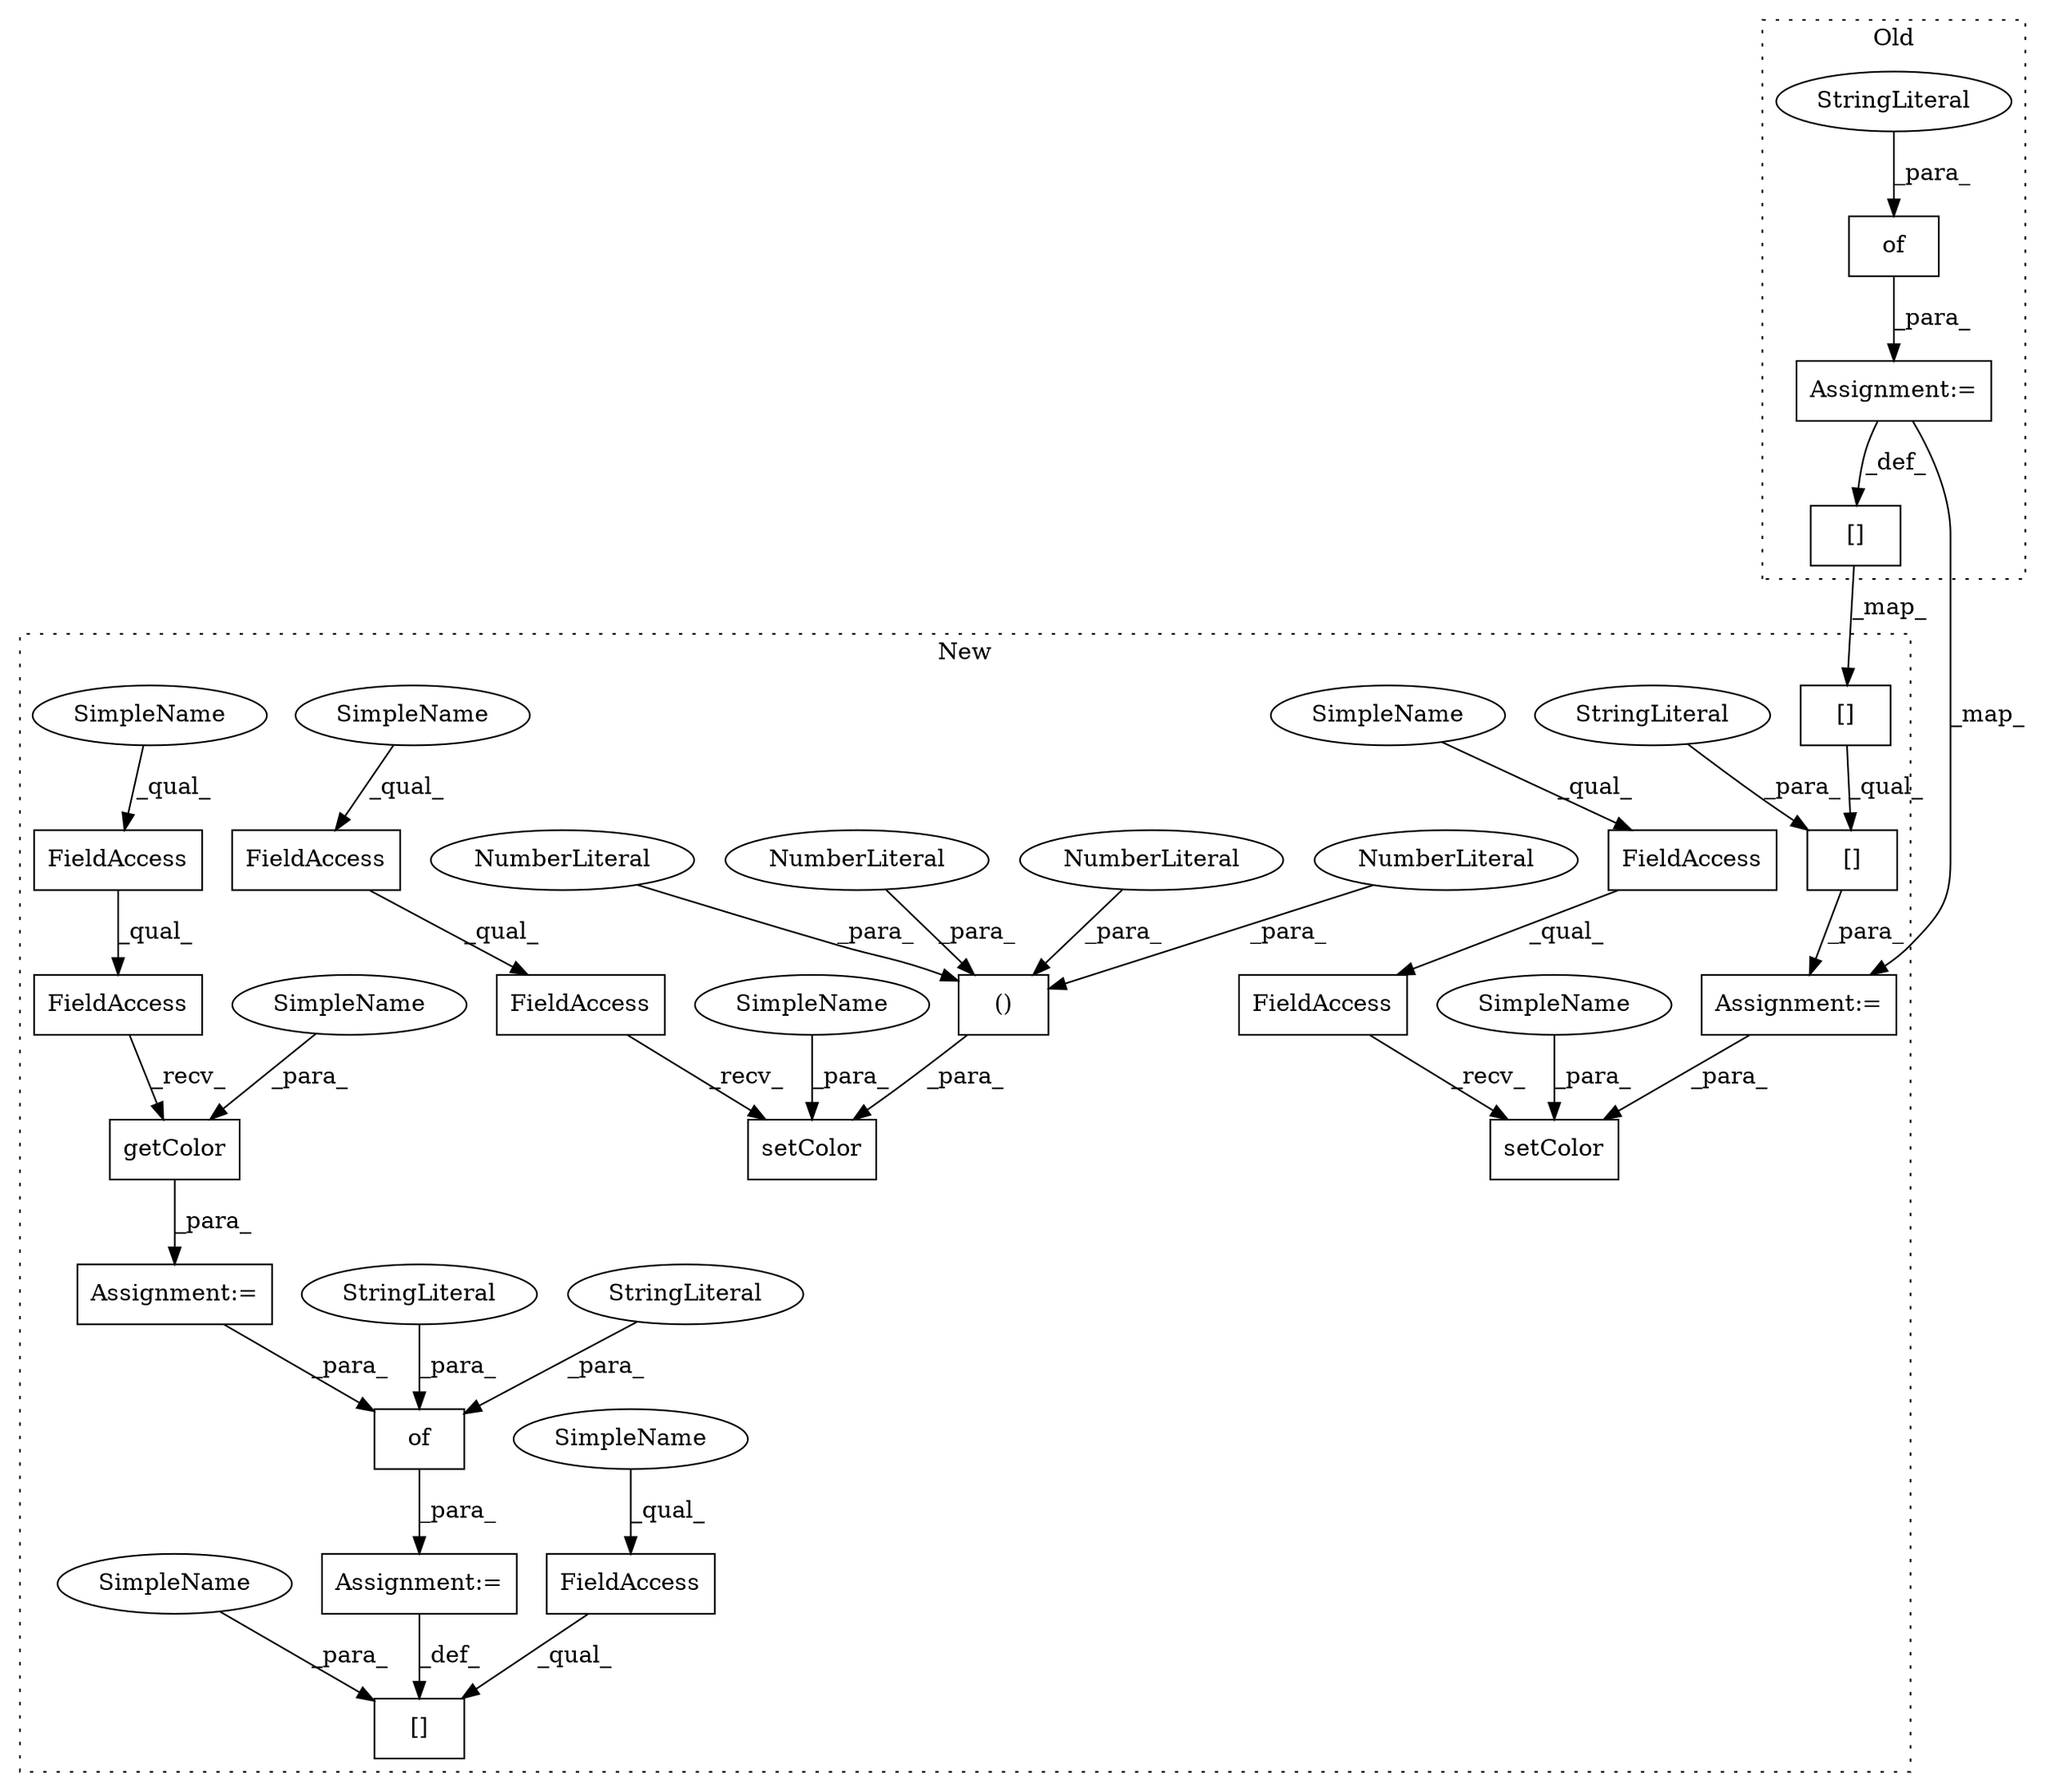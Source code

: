 digraph G {
subgraph cluster0 {
1 [label="of" a="32" s="6759,6788" l="3,1" shape="box"];
12 [label="StringLiteral" a="45" s="6762" l="18" shape="ellipse"];
24 [label="[]" a="2" s="6720,6753" l="27,1" shape="box"];
27 [label="Assignment:=" a="7" s="6754" l="1" shape="box"];
label = "Old";
style="dotted";
}
subgraph cluster1 {
2 [label="getColor" a="32" s="7257,7272" l="9,1" shape="box"];
3 [label="[]" a="2" s="7287,7320" l="27,1" shape="box"];
4 [label="FieldAccess" a="22" s="7287" l="26" shape="box"];
5 [label="of" a="32" s="7326,7369" l="3,1" shape="box"];
6 [label="setColor" a="32" s="7487,7563" l="9,2" shape="box"];
7 [label="()" a="106" s="7516" l="47" shape="box"];
8 [label="NumberLiteral" a="34" s="7516" l="3" shape="ellipse"];
9 [label="NumberLiteral" a="34" s="7546" l="3" shape="ellipse"];
10 [label="NumberLiteral" a="34" s="7562" l="1" shape="ellipse"];
11 [label="NumberLiteral" a="34" s="7532" l="1" shape="ellipse"];
13 [label="Assignment:=" a="7" s="7226" l="1" shape="box"];
14 [label="StringLiteral" a="45" s="7356" l="7" shape="ellipse"];
15 [label="Assignment:=" a="7" s="7321" l="1" shape="box"];
16 [label="StringLiteral" a="45" s="7329" l="18" shape="ellipse"];
17 [label="FieldAccess" a="22" s="7457" l="21" shape="box"];
18 [label="FieldAccess" a="22" s="5985" l="21" shape="box"];
19 [label="FieldAccess" a="22" s="7227" l="29" shape="box"];
20 [label="FieldAccess" a="22" s="7457" l="29" shape="box"];
21 [label="FieldAccess" a="22" s="5985" l="29" shape="box"];
22 [label="setColor" a="32" s="6015,6036" l="9,1" shape="box"];
23 [label="FieldAccess" a="22" s="7227" l="21" shape="box"];
25 [label="[]" a="2" s="5932,5965" l="27,1" shape="box"];
26 [label="Assignment:=" a="7" s="5931" l="1" shape="box"];
28 [label="[]" a="2" s="5932,5974" l="35,1" shape="box"];
29 [label="StringLiteral" a="45" s="5967" l="7" shape="ellipse"];
30 [label="SimpleName" a="42" s="6024" l="6" shape="ellipse"];
31 [label="SimpleName" a="42" s="5985" l="4" shape="ellipse"];
32 [label="SimpleName" a="42" s="7287" l="4" shape="ellipse"];
33 [label="SimpleName" a="42" s="7457" l="4" shape="ellipse"];
34 [label="SimpleName" a="42" s="7227" l="4" shape="ellipse"];
35 [label="SimpleName" a="42" s="7496" l="6" shape="ellipse"];
36 [label="SimpleName" a="42" s="7266" l="6" shape="ellipse"];
37 [label="SimpleName" a="42" s="7314" l="6" shape="ellipse"];
label = "New";
style="dotted";
}
1 -> 27 [label="_para_"];
2 -> 13 [label="_para_"];
4 -> 3 [label="_qual_"];
5 -> 15 [label="_para_"];
7 -> 6 [label="_para_"];
8 -> 7 [label="_para_"];
9 -> 7 [label="_para_"];
10 -> 7 [label="_para_"];
11 -> 7 [label="_para_"];
12 -> 1 [label="_para_"];
13 -> 5 [label="_para_"];
14 -> 5 [label="_para_"];
15 -> 3 [label="_def_"];
16 -> 5 [label="_para_"];
17 -> 20 [label="_qual_"];
18 -> 21 [label="_qual_"];
19 -> 2 [label="_recv_"];
20 -> 6 [label="_recv_"];
21 -> 22 [label="_recv_"];
23 -> 19 [label="_qual_"];
24 -> 25 [label="_map_"];
25 -> 28 [label="_qual_"];
26 -> 22 [label="_para_"];
27 -> 26 [label="_map_"];
27 -> 24 [label="_def_"];
28 -> 26 [label="_para_"];
29 -> 28 [label="_para_"];
30 -> 22 [label="_para_"];
31 -> 18 [label="_qual_"];
32 -> 4 [label="_qual_"];
33 -> 17 [label="_qual_"];
34 -> 23 [label="_qual_"];
35 -> 6 [label="_para_"];
36 -> 2 [label="_para_"];
37 -> 3 [label="_para_"];
}
